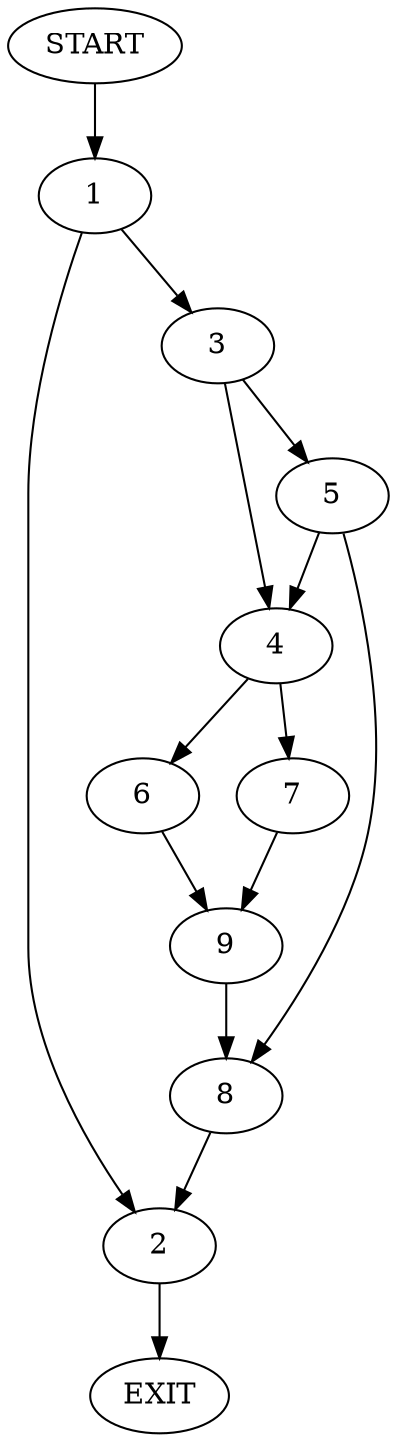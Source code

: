 digraph {
0 [label="START"]
10 [label="EXIT"]
0 -> 1
1 -> 2
1 -> 3
2 -> 10
3 -> 4
3 -> 5
4 -> 6
4 -> 7
5 -> 4
5 -> 8
8 -> 2
6 -> 9
7 -> 9
9 -> 8
}
